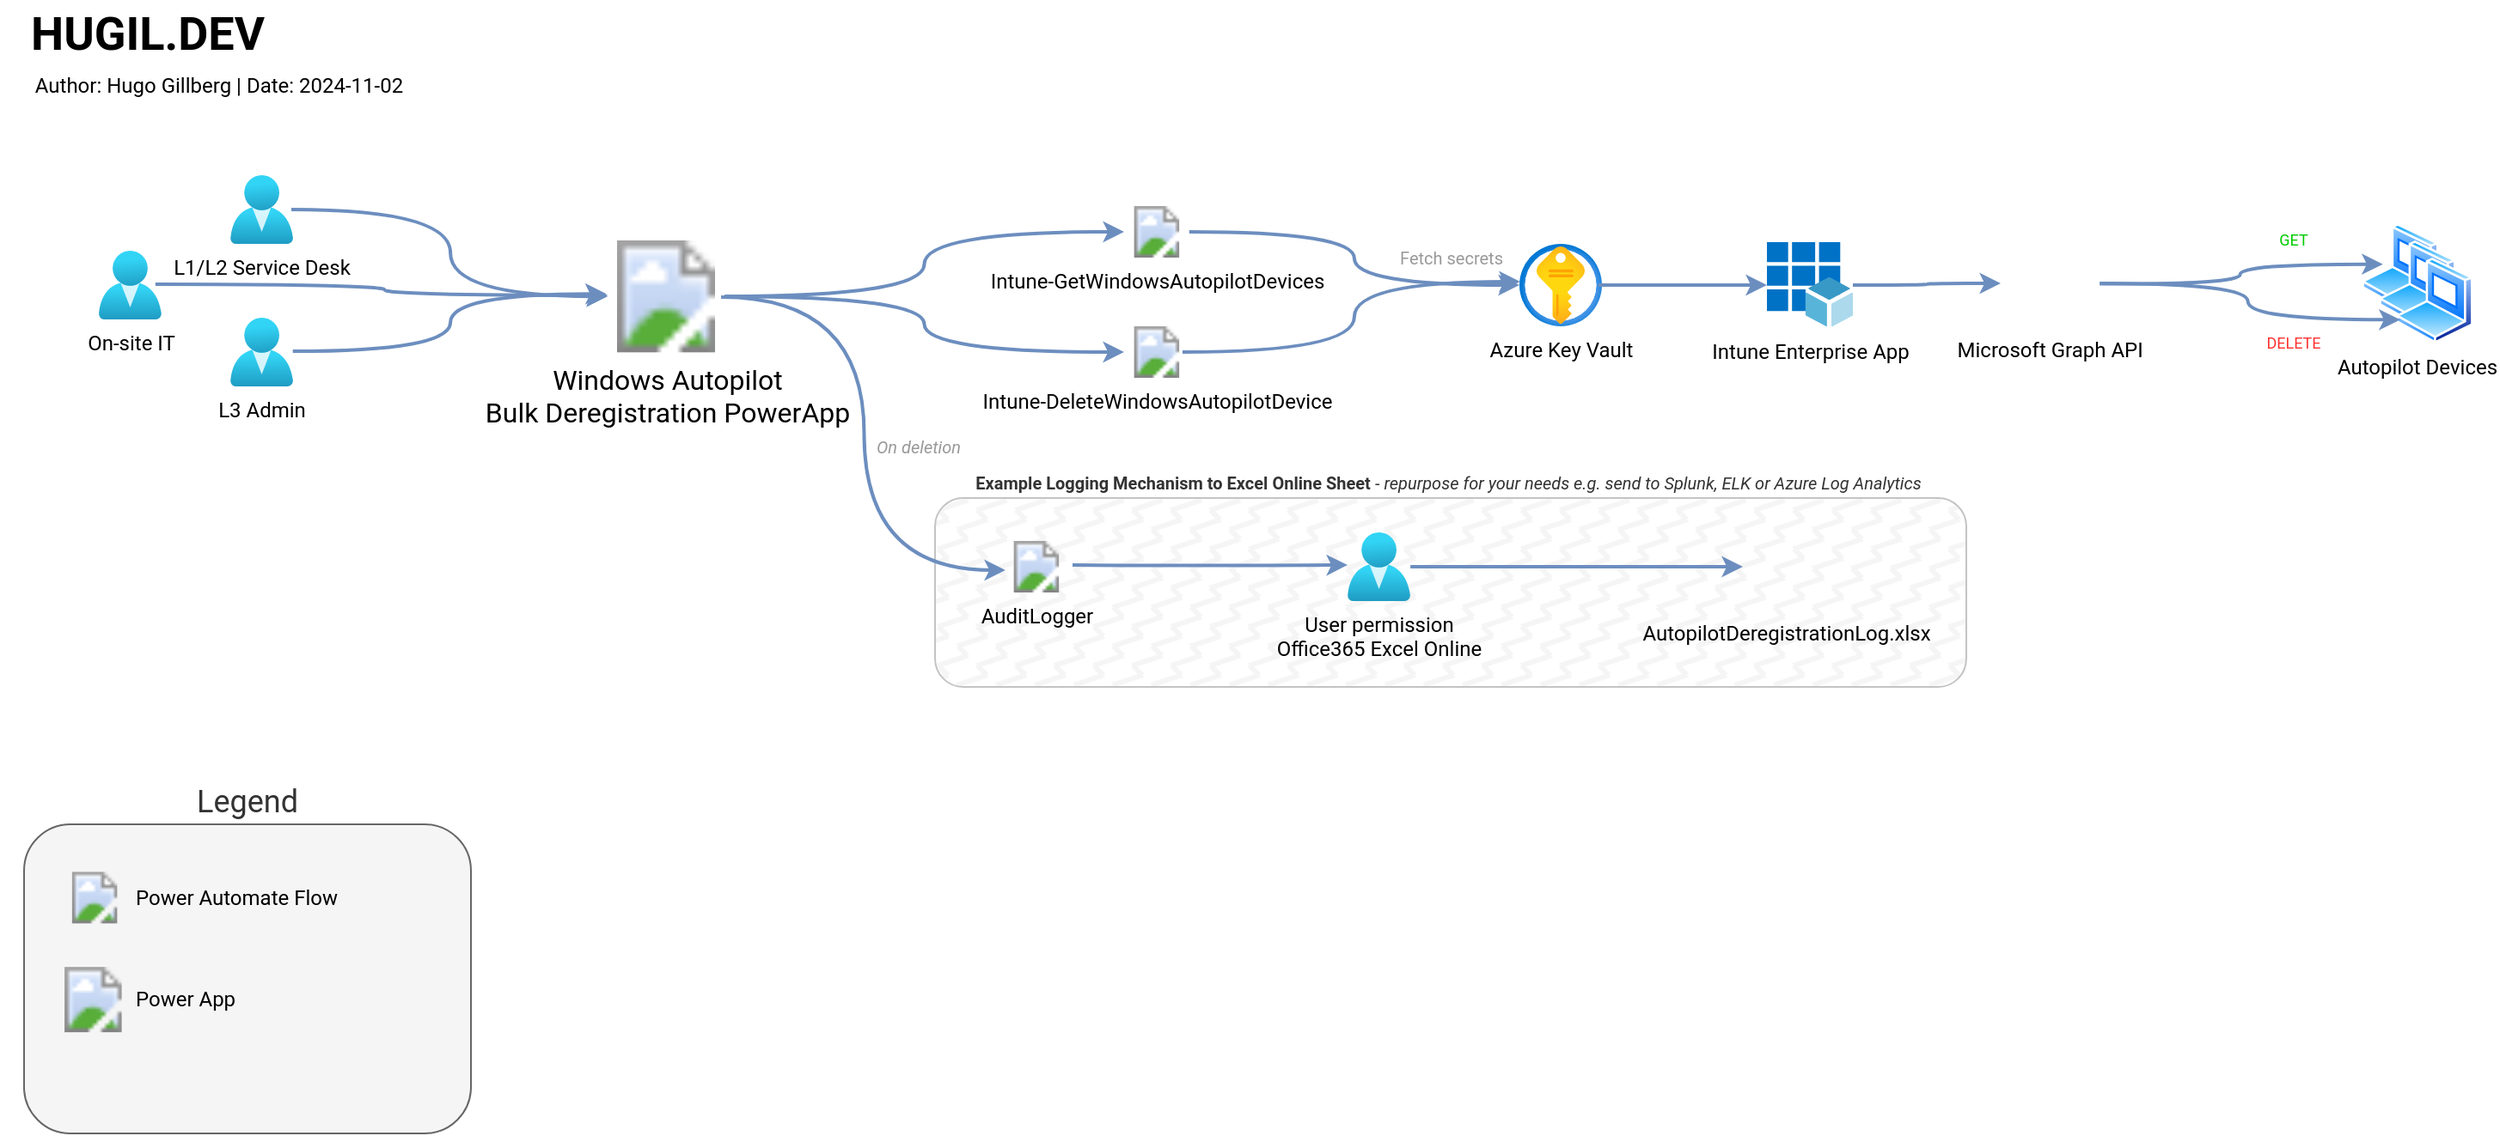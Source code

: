 <mxfile version="25.0.3">
  <diagram name="Page-1" id="zg5erqID-LCshBd-rlcx">
    <mxGraphModel dx="1392" dy="1872" grid="1" gridSize="10" guides="1" tooltips="1" connect="1" arrows="1" fold="1" page="1" pageScale="1" pageWidth="827" pageHeight="1169" math="0" shadow="0">
      <root>
        <mxCell id="0" />
        <mxCell id="1" parent="0" />
        <mxCell id="M4I9pePaIoWxUZszSjGP-32" value="&lt;b&gt;Example Logging Mechanism to Excel Online Sheet &lt;/b&gt;- &lt;i&gt;repurpose for your needs e.g. send to Splunk, ELK or Azure Log Analytics&lt;/i&gt;&amp;nbsp;" style="rounded=1;whiteSpace=wrap;html=1;fillColor=#f5f5f5;strokeColor=#C4C4C4;fontColor=#333333;fontFamily=Roboto;fontSource=https%3A%2F%2Ffonts.googleapis.com%2Fcss%3Ffamily%3DRoboto;labelBackgroundColor=none;labelPosition=center;verticalLabelPosition=top;align=center;verticalAlign=bottom;fontSize=10;fillStyle=zigzag-line;strokeWidth=1;" vertex="1" parent="1">
          <mxGeometry x="570" y="210" width="600" height="110" as="geometry" />
        </mxCell>
        <mxCell id="M4I9pePaIoWxUZszSjGP-1" value="&lt;span&gt;Windows Autopilot &lt;br&gt;Bulk Deregistration PowerApp&lt;/span&gt;" style="image;aspect=fixed;html=1;points=[];align=center;fontSize=16;image=img/lib/azure2/power_platform/PowerApps.svg;fontFamily=Roboto;fontSource=https%3A%2F%2Ffonts.googleapis.com%2Fcss%3Ffamily%3DRoboto;labelBackgroundColor=none;fontStyle=0" vertex="1" parent="1">
          <mxGeometry x="379.5" y="60" width="68" height="65.16" as="geometry" />
        </mxCell>
        <mxCell id="M4I9pePaIoWxUZszSjGP-2" value="L1/L2 Service Desk" style="image;aspect=fixed;html=1;points=[];align=center;fontSize=12;image=img/lib/azure2/identity/Users.svg;fontFamily=Roboto;fontSource=https%3A%2F%2Ffonts.googleapis.com%2Fcss%3Ffamily%3DRoboto;labelBackgroundColor=none;" vertex="1" parent="1">
          <mxGeometry x="160" y="22" width="36.57" height="40" as="geometry" />
        </mxCell>
        <mxCell id="M4I9pePaIoWxUZszSjGP-10" value="Autopilot Devices" style="group;labelPosition=center;verticalLabelPosition=bottom;align=center;verticalAlign=top;fontFamily=Roboto;fontSource=https%3A%2F%2Ffonts.googleapis.com%2Fcss%3Ffamily%3DRoboto;labelBackgroundColor=none;" vertex="1" connectable="0" parent="1">
          <mxGeometry x="1400" y="50" width="65" height="70" as="geometry" />
        </mxCell>
        <mxCell id="M4I9pePaIoWxUZszSjGP-7" value="" style="image;aspect=fixed;perimeter=ellipsePerimeter;html=1;align=center;shadow=0;dashed=0;spacingTop=3;image=img/lib/active_directory/laptop_client.svg;fontFamily=Roboto;fontSource=https%3A%2F%2Ffonts.googleapis.com%2Fcss%3Ffamily%3DRoboto;labelBackgroundColor=none;" vertex="1" parent="M4I9pePaIoWxUZszSjGP-10">
          <mxGeometry width="45" height="50" as="geometry" />
        </mxCell>
        <mxCell id="M4I9pePaIoWxUZszSjGP-8" value="" style="image;aspect=fixed;perimeter=ellipsePerimeter;html=1;align=center;shadow=0;dashed=0;spacingTop=3;image=img/lib/active_directory/laptop_client.svg;fontFamily=Roboto;fontSource=https%3A%2F%2Ffonts.googleapis.com%2Fcss%3Ffamily%3DRoboto;labelBackgroundColor=none;" vertex="1" parent="M4I9pePaIoWxUZszSjGP-10">
          <mxGeometry x="10" y="10" width="45" height="50" as="geometry" />
        </mxCell>
        <mxCell id="M4I9pePaIoWxUZszSjGP-9" value="" style="image;aspect=fixed;perimeter=ellipsePerimeter;html=1;align=center;shadow=0;dashed=0;spacingTop=3;image=img/lib/active_directory/laptop_client.svg;fontFamily=Roboto;fontSource=https%3A%2F%2Ffonts.googleapis.com%2Fcss%3Ffamily%3DRoboto;labelBackgroundColor=none;" vertex="1" parent="M4I9pePaIoWxUZszSjGP-10">
          <mxGeometry x="20" y="20" width="45" height="50" as="geometry" />
        </mxCell>
        <mxCell id="M4I9pePaIoWxUZszSjGP-13" value="On-site IT" style="image;aspect=fixed;html=1;points=[];align=center;fontSize=12;image=img/lib/azure2/identity/Users.svg;fontFamily=Roboto;fontSource=https%3A%2F%2Ffonts.googleapis.com%2Fcss%3Ffamily%3DRoboto;labelBackgroundColor=none;" vertex="1" parent="1">
          <mxGeometry x="83.43" y="66" width="36.57" height="40" as="geometry" />
        </mxCell>
        <mxCell id="M4I9pePaIoWxUZszSjGP-18" style="edgeStyle=orthogonalEdgeStyle;rounded=0;orthogonalLoop=1;jettySize=auto;html=1;curved=1;strokeWidth=2;fillColor=#dae8fc;strokeColor=#6c8ebf;fontFamily=Roboto;fontSource=https%3A%2F%2Ffonts.googleapis.com%2Fcss%3Ffamily%3DRoboto;labelBackgroundColor=none;" edge="1" parent="1" source="M4I9pePaIoWxUZszSjGP-15" target="M4I9pePaIoWxUZszSjGP-29">
          <mxGeometry relative="1" as="geometry">
            <mxPoint x="940" y="55" as="targetPoint" />
          </mxGeometry>
        </mxCell>
        <mxCell id="M4I9pePaIoWxUZszSjGP-15" value="Intune-GetWindowsAutopilotDevices" style="image;aspect=fixed;html=1;points=[];align=center;fontSize=12;image=img/lib/azure2/power_platform/PowerAutomate.svg;fontFamily=Roboto;fontSource=https%3A%2F%2Ffonts.googleapis.com%2Fcss%3Ffamily%3DRoboto;labelBackgroundColor=none;" vertex="1" parent="1">
          <mxGeometry x="680" y="40" width="37.89" height="30" as="geometry" />
        </mxCell>
        <mxCell id="M4I9pePaIoWxUZszSjGP-16" value="Intune-DeleteWindowsAutopilotDevice" style="image;aspect=fixed;html=1;points=[];align=center;fontSize=12;image=img/lib/azure2/power_platform/PowerAutomate.svg;fontFamily=Roboto;fontSource=https%3A%2F%2Ffonts.googleapis.com%2Fcss%3Ffamily%3DRoboto;labelBackgroundColor=none;" vertex="1" parent="1">
          <mxGeometry x="680" y="110" width="37.89" height="30" as="geometry" />
        </mxCell>
        <mxCell id="M4I9pePaIoWxUZszSjGP-17" value="AuditLogger" style="image;aspect=fixed;html=1;points=[];align=center;fontSize=12;image=img/lib/azure2/power_platform/PowerAutomate.svg;fontFamily=Roboto;fontSource=https%3A%2F%2Ffonts.googleapis.com%2Fcss%3Ffamily%3DRoboto;labelBackgroundColor=none;" vertex="1" parent="1">
          <mxGeometry x="610" y="235" width="37.89" height="30" as="geometry" />
        </mxCell>
        <mxCell id="M4I9pePaIoWxUZszSjGP-19" value="Fetch secrets" style="edgeStyle=orthogonalEdgeStyle;rounded=0;orthogonalLoop=1;jettySize=auto;html=1;curved=1;strokeWidth=2;fillColor=#dae8fc;strokeColor=#6c8ebf;exitX=0.897;exitY=0.5;exitDx=0;exitDy=0;exitPerimeter=0;entryX=0.009;entryY=0.458;entryDx=0;entryDy=0;entryPerimeter=0;fontFamily=Roboto;fontSource=https%3A%2F%2Ffonts.googleapis.com%2Fcss%3Ffamily%3DRoboto;labelBackgroundColor=none;fontSize=10;fontStyle=0;fontColor=#999999;" edge="1" parent="1" source="M4I9pePaIoWxUZszSjGP-16" target="M4I9pePaIoWxUZszSjGP-29">
          <mxGeometry x="0.659" y="14" relative="1" as="geometry">
            <mxPoint x="728" y="65" as="sourcePoint" />
            <mxPoint x="940" y="54" as="targetPoint" />
            <mxPoint as="offset" />
          </mxGeometry>
        </mxCell>
        <mxCell id="M4I9pePaIoWxUZszSjGP-20" value="User permission&lt;br&gt;Office365 Excel Online" style="image;aspect=fixed;html=1;points=[];align=center;fontSize=12;image=img/lib/azure2/identity/Users.svg;fontFamily=Roboto;fontSource=https%3A%2F%2Ffonts.googleapis.com%2Fcss%3Ffamily%3DRoboto;labelBackgroundColor=none;" vertex="1" parent="1">
          <mxGeometry x="810" y="230" width="36.57" height="40" as="geometry" />
        </mxCell>
        <mxCell id="M4I9pePaIoWxUZszSjGP-21" value="AutopilotDeregistrationLog.xlsx" style="shape=image;html=1;verticalAlign=top;verticalLabelPosition=bottom;labelBackgroundColor=none;imageAspect=0;aspect=fixed;image=https://cdn3.iconfinder.com/data/icons/document-icons-2/30/647702-excel-128.png;fontFamily=Roboto;fontSource=https%3A%2F%2Ffonts.googleapis.com%2Fcss%3Ffamily%3DRoboto;" vertex="1" parent="1">
          <mxGeometry x="1040" y="225" width="50" height="50" as="geometry" />
        </mxCell>
        <mxCell id="M4I9pePaIoWxUZszSjGP-22" style="edgeStyle=orthogonalEdgeStyle;rounded=0;orthogonalLoop=1;jettySize=auto;html=1;curved=1;strokeWidth=2;fillColor=#dae8fc;strokeColor=#6c8ebf;entryX=0;entryY=0.475;entryDx=0;entryDy=0;entryPerimeter=0;fontFamily=Roboto;fontSource=https%3A%2F%2Ffonts.googleapis.com%2Fcss%3Ffamily%3DRoboto;labelBackgroundColor=none;" edge="1" parent="1" target="M4I9pePaIoWxUZszSjGP-20">
          <mxGeometry relative="1" as="geometry">
            <mxPoint x="650" y="249" as="sourcePoint" />
            <mxPoint x="880" y="119" as="targetPoint" />
          </mxGeometry>
        </mxCell>
        <mxCell id="M4I9pePaIoWxUZszSjGP-23" style="edgeStyle=orthogonalEdgeStyle;rounded=0;orthogonalLoop=1;jettySize=auto;html=1;curved=1;strokeWidth=2;fillColor=#dae8fc;strokeColor=#6c8ebf;entryX=0;entryY=0.5;entryDx=0;entryDy=0;fontFamily=Roboto;fontSource=https%3A%2F%2Ffonts.googleapis.com%2Fcss%3Ffamily%3DRoboto;labelBackgroundColor=none;" edge="1" parent="1" source="M4I9pePaIoWxUZszSjGP-20" target="M4I9pePaIoWxUZszSjGP-21">
          <mxGeometry relative="1" as="geometry">
            <mxPoint x="910" y="250" as="sourcePoint" />
            <mxPoint x="880" y="259" as="targetPoint" />
          </mxGeometry>
        </mxCell>
        <mxCell id="M4I9pePaIoWxUZszSjGP-25" style="edgeStyle=orthogonalEdgeStyle;rounded=0;orthogonalLoop=1;jettySize=auto;html=1;curved=1;strokeWidth=2;fillColor=#dae8fc;strokeColor=#6c8ebf;fontFamily=Roboto;fontSource=https%3A%2F%2Ffonts.googleapis.com%2Fcss%3Ffamily%3DRoboto;labelBackgroundColor=none;" edge="1" parent="1" source="M4I9pePaIoWxUZszSjGP-1" target="M4I9pePaIoWxUZszSjGP-15">
          <mxGeometry relative="1" as="geometry">
            <mxPoint x="420" y="40.32" as="sourcePoint" />
            <mxPoint x="642" y="40.32" as="targetPoint" />
          </mxGeometry>
        </mxCell>
        <mxCell id="M4I9pePaIoWxUZszSjGP-26" style="edgeStyle=orthogonalEdgeStyle;rounded=0;orthogonalLoop=1;jettySize=auto;html=1;curved=1;strokeWidth=2;fillColor=#dae8fc;strokeColor=#6c8ebf;fontFamily=Roboto;fontSource=https%3A%2F%2Ffonts.googleapis.com%2Fcss%3Ffamily%3DRoboto;labelBackgroundColor=none;" edge="1" parent="1" source="M4I9pePaIoWxUZszSjGP-1" target="M4I9pePaIoWxUZszSjGP-16">
          <mxGeometry relative="1" as="geometry">
            <mxPoint x="438" y="113" as="sourcePoint" />
            <mxPoint x="690" y="65" as="targetPoint" />
          </mxGeometry>
        </mxCell>
        <mxCell id="M4I9pePaIoWxUZszSjGP-27" value="On deletion" style="edgeStyle=orthogonalEdgeStyle;rounded=0;orthogonalLoop=1;jettySize=auto;html=1;curved=1;strokeWidth=2;fillColor=#dae8fc;strokeColor=#6c8ebf;exitX=0.971;exitY=0.506;exitDx=0;exitDy=0;exitPerimeter=0;entryX=0.026;entryY=0.567;entryDx=0;entryDy=0;entryPerimeter=0;fontFamily=Roboto;fontSource=https%3A%2F%2Ffonts.googleapis.com%2Fcss%3Ffamily%3DRoboto;labelBackgroundColor=none;fontStyle=2;fontSize=10;fontColor=#999999;" edge="1" parent="1" source="M4I9pePaIoWxUZszSjGP-1" target="M4I9pePaIoWxUZszSjGP-17">
          <mxGeometry x="0.049" y="31" relative="1" as="geometry">
            <mxPoint x="438" y="113" as="sourcePoint" />
            <mxPoint x="690" y="135" as="targetPoint" />
            <mxPoint as="offset" />
          </mxGeometry>
        </mxCell>
        <mxCell id="M4I9pePaIoWxUZszSjGP-28" value="Intune Enterprise App" style="image;sketch=0;aspect=fixed;html=1;points=[];align=center;fontSize=12;image=img/lib/mscae/App_Registrations.svg;fontFamily=Roboto;fontSource=https%3A%2F%2Ffonts.googleapis.com%2Fcss%3Ffamily%3DRoboto;labelBackgroundColor=none;" vertex="1" parent="1">
          <mxGeometry x="1054" y="61" width="50" height="50" as="geometry" />
        </mxCell>
        <mxCell id="M4I9pePaIoWxUZszSjGP-29" value="Azure Key Vault" style="image;aspect=fixed;html=1;points=[];align=center;fontSize=12;image=img/lib/azure2/security/Key_Vaults.svg;fontFamily=Roboto;fontSource=https%3A%2F%2Ffonts.googleapis.com%2Fcss%3Ffamily%3DRoboto;labelBackgroundColor=none;" vertex="1" parent="1">
          <mxGeometry x="910" y="62" width="48" height="48" as="geometry" />
        </mxCell>
        <mxCell id="M4I9pePaIoWxUZszSjGP-31" style="edgeStyle=orthogonalEdgeStyle;rounded=0;orthogonalLoop=1;jettySize=auto;html=1;curved=1;strokeWidth=2;fillColor=#dae8fc;strokeColor=#6c8ebf;exitX=0.958;exitY=0.5;exitDx=0;exitDy=0;exitPerimeter=0;fontFamily=Roboto;fontSource=https%3A%2F%2Ffonts.googleapis.com%2Fcss%3Ffamily%3DRoboto;labelBackgroundColor=none;" edge="1" parent="1" source="M4I9pePaIoWxUZszSjGP-29" target="M4I9pePaIoWxUZszSjGP-28">
          <mxGeometry relative="1" as="geometry">
            <mxPoint x="780" y="9.32" as="sourcePoint" />
            <mxPoint x="972" y="40.32" as="targetPoint" />
          </mxGeometry>
        </mxCell>
        <mxCell id="M4I9pePaIoWxUZszSjGP-35" value="" style="group" vertex="1" connectable="0" parent="1">
          <mxGeometry x="40" y="400" width="260" height="180" as="geometry" />
        </mxCell>
        <mxCell id="M4I9pePaIoWxUZszSjGP-34" value="&lt;font style=&quot;font-size: 18px;&quot;&gt;Legend&lt;/font&gt;" style="rounded=1;whiteSpace=wrap;html=1;fillColor=#f5f5f5;strokeColor=#666666;fontColor=#333333;labelPosition=center;verticalLabelPosition=top;align=center;verticalAlign=bottom;fontFamily=Roboto;fontSource=https%3A%2F%2Ffonts.googleapis.com%2Fcss%3Ffamily%3DRoboto;labelBackgroundColor=none;" vertex="1" parent="M4I9pePaIoWxUZszSjGP-35">
          <mxGeometry width="260" height="180" as="geometry" />
        </mxCell>
        <mxCell id="M4I9pePaIoWxUZszSjGP-33" value="&amp;nbsp;Power Automate Flow" style="image;aspect=fixed;html=1;points=[];align=left;fontSize=12;image=img/lib/azure2/power_platform/PowerAutomate.svg;labelPosition=right;verticalLabelPosition=middle;verticalAlign=middle;fontFamily=Roboto;fontSource=https%3A%2F%2Ffonts.googleapis.com%2Fcss%3Ffamily%3DRoboto;labelBackgroundColor=none;" vertex="1" parent="M4I9pePaIoWxUZszSjGP-35">
          <mxGeometry x="22.11" y="27.692" width="37.89" height="30" as="geometry" />
        </mxCell>
        <mxCell id="M4I9pePaIoWxUZszSjGP-48" value="&amp;nbsp;Power App" style="image;aspect=fixed;html=1;points=[];align=left;fontSize=12;image=img/lib/azure2/power_platform/PowerApps.svg;fontFamily=Roboto;fontSource=https%3A%2F%2Ffonts.googleapis.com%2Fcss%3Ffamily%3DRoboto;labelBackgroundColor=none;fontStyle=0;labelPosition=right;verticalLabelPosition=middle;verticalAlign=middle;" vertex="1" parent="M4I9pePaIoWxUZszSjGP-35">
          <mxGeometry x="20.34" y="83.077" width="39.66" height="38" as="geometry" />
        </mxCell>
        <mxCell id="M4I9pePaIoWxUZszSjGP-37" style="edgeStyle=orthogonalEdgeStyle;rounded=0;orthogonalLoop=1;jettySize=auto;html=1;curved=1;strokeWidth=2;fillColor=#dae8fc;strokeColor=#6c8ebf;fontFamily=Roboto;fontSource=https%3A%2F%2Ffonts.googleapis.com%2Fcss%3Ffamily%3DRoboto;labelBackgroundColor=none;exitX=0.971;exitY=0.5;exitDx=0;exitDy=0;exitPerimeter=0;" edge="1" parent="1" source="M4I9pePaIoWxUZszSjGP-2" target="M4I9pePaIoWxUZszSjGP-1">
          <mxGeometry relative="1" as="geometry">
            <mxPoint x="457" y="103" as="sourcePoint" />
            <mxPoint x="690" y="65" as="targetPoint" />
          </mxGeometry>
        </mxCell>
        <mxCell id="M4I9pePaIoWxUZszSjGP-38" style="edgeStyle=orthogonalEdgeStyle;rounded=0;orthogonalLoop=1;jettySize=auto;html=1;curved=1;strokeWidth=2;fillColor=#dae8fc;strokeColor=#6c8ebf;fontFamily=Roboto;fontSource=https%3A%2F%2Ffonts.googleapis.com%2Fcss%3Ffamily%3DRoboto;labelBackgroundColor=none;exitX=0.902;exitY=0.488;exitDx=0;exitDy=0;exitPerimeter=0;entryX=0.002;entryY=0.491;entryDx=0;entryDy=0;entryPerimeter=0;" edge="1" parent="1" source="M4I9pePaIoWxUZszSjGP-13" target="M4I9pePaIoWxUZszSjGP-1">
          <mxGeometry relative="1" as="geometry">
            <mxPoint x="66.5" y="150" as="sourcePoint" />
            <mxPoint x="289.5" y="183" as="targetPoint" />
          </mxGeometry>
        </mxCell>
        <mxCell id="M4I9pePaIoWxUZszSjGP-39" style="edgeStyle=orthogonalEdgeStyle;rounded=0;orthogonalLoop=1;jettySize=auto;html=1;curved=1;strokeWidth=2;fillColor=#dae8fc;strokeColor=#6c8ebf;fontFamily=Roboto;fontSource=https%3A%2F%2Ffonts.googleapis.com%2Fcss%3Ffamily%3DRoboto;labelBackgroundColor=none;" edge="1" parent="1" source="M4I9pePaIoWxUZszSjGP-28" target="M4I9pePaIoWxUZszSjGP-40">
          <mxGeometry relative="1" as="geometry">
            <mxPoint x="1150" y="85.58" as="sourcePoint" />
            <mxPoint x="1190" y="86" as="targetPoint" />
          </mxGeometry>
        </mxCell>
        <mxCell id="M4I9pePaIoWxUZszSjGP-40" value="Microsoft Graph API" style="shape=image;verticalLabelPosition=bottom;labelBackgroundColor=default;verticalAlign=top;aspect=fixed;imageAspect=0;image=https://www.drupal.org/files/project-images/Graph%20API%20logo.png;fontFamily=Roboto;fontSource=https%3A%2F%2Ffonts.googleapis.com%2Fcss%3Ffamily%3DRoboto;" vertex="1" parent="1">
          <mxGeometry x="1190" y="60" width="57.66" height="50" as="geometry" />
        </mxCell>
        <mxCell id="M4I9pePaIoWxUZszSjGP-42" value="GET" style="edgeStyle=orthogonalEdgeStyle;rounded=0;orthogonalLoop=1;jettySize=auto;html=1;curved=1;strokeWidth=2;fillColor=#dae8fc;strokeColor=#6c8ebf;fontFamily=Roboto;fontSource=https%3A%2F%2Ffonts.googleapis.com%2Fcss%3Ffamily%3DRoboto;labelBackgroundColor=none;entryX=0;entryY=0.25;entryDx=0;entryDy=0;fontSize=9;fontColor=#00CC00;" edge="1" parent="1" target="M4I9pePaIoWxUZszSjGP-8">
          <mxGeometry x="0.407" y="14" relative="1" as="geometry">
            <mxPoint x="1247.66" y="85.25" as="sourcePoint" />
            <mxPoint x="1333.66" y="84.25" as="targetPoint" />
            <mxPoint as="offset" />
          </mxGeometry>
        </mxCell>
        <mxCell id="M4I9pePaIoWxUZszSjGP-44" value="DELETE" style="edgeStyle=orthogonalEdgeStyle;rounded=0;orthogonalLoop=1;jettySize=auto;html=1;curved=1;strokeWidth=2;fillColor=#dae8fc;strokeColor=#6c8ebf;fontFamily=Roboto;fontSource=https%3A%2F%2Ffonts.googleapis.com%2Fcss%3Ffamily%3DRoboto;labelBackgroundColor=none;entryX=0;entryY=0.75;entryDx=0;entryDy=0;exitX=1;exitY=0.5;exitDx=0;exitDy=0;fontStyle=0;fontSize=9;fontColor=#FF3333;" edge="1" parent="1" source="M4I9pePaIoWxUZszSjGP-40" target="M4I9pePaIoWxUZszSjGP-9">
          <mxGeometry x="0.363" y="-14" relative="1" as="geometry">
            <mxPoint x="1257.66" y="95.25" as="sourcePoint" />
            <mxPoint x="1422" y="84" as="targetPoint" />
            <mxPoint as="offset" />
          </mxGeometry>
        </mxCell>
        <mxCell id="M4I9pePaIoWxUZszSjGP-45" value="L3 Admin" style="image;aspect=fixed;html=1;points=[];align=center;fontSize=12;image=img/lib/azure2/identity/Users.svg;fontFamily=Roboto;fontSource=https%3A%2F%2Ffonts.googleapis.com%2Fcss%3Ffamily%3DRoboto;labelBackgroundColor=none;" vertex="1" parent="1">
          <mxGeometry x="160" y="105" width="36.57" height="40" as="geometry" />
        </mxCell>
        <mxCell id="M4I9pePaIoWxUZszSjGP-47" style="edgeStyle=orthogonalEdgeStyle;rounded=0;orthogonalLoop=1;jettySize=auto;html=1;curved=1;strokeWidth=2;fillColor=#dae8fc;strokeColor=#6c8ebf;fontFamily=Roboto;fontSource=https%3A%2F%2Ffonts.googleapis.com%2Fcss%3Ffamily%3DRoboto;labelBackgroundColor=none;exitX=0.994;exitY=0.488;exitDx=0;exitDy=0;exitPerimeter=0;entryX=-0.01;entryY=0.478;entryDx=0;entryDy=0;entryPerimeter=0;" edge="1" parent="1" source="M4I9pePaIoWxUZszSjGP-45" target="M4I9pePaIoWxUZszSjGP-1">
          <mxGeometry relative="1" as="geometry">
            <mxPoint x="163" y="155" as="sourcePoint" />
            <mxPoint x="390" y="102" as="targetPoint" />
          </mxGeometry>
        </mxCell>
        <UserObject label="&lt;font face=&quot;Roboto&quot; data-font-src=&quot;https://fonts.googleapis.com/css?family=Roboto&quot; style=&quot;font-size: 27px;&quot;&gt;HUGIL.DEV&lt;/font&gt;" link="https://hugil.dev" linkTarget="_blank" id="M4I9pePaIoWxUZszSjGP-50">
          <mxCell style="text;html=1;align=center;verticalAlign=middle;whiteSpace=wrap;rounded=0;fontStyle=1" vertex="1" parent="1">
            <mxGeometry x="26.57" y="-80" width="170" height="40" as="geometry" />
          </mxCell>
        </UserObject>
        <mxCell id="M4I9pePaIoWxUZszSjGP-52" value="&lt;font face=&quot;Roboto&quot; data-font-src=&quot;https://fonts.googleapis.com/css?family=Roboto&quot; style=&quot;font-weight: normal;&quot;&gt;Author: Hugo Gillberg | Date: 2024-11-02&lt;/font&gt;" style="text;html=1;align=center;verticalAlign=middle;whiteSpace=wrap;rounded=0;fontStyle=1" vertex="1" parent="1">
          <mxGeometry x="36.57" y="-40" width="233.43" height="20" as="geometry" />
        </mxCell>
      </root>
    </mxGraphModel>
  </diagram>
</mxfile>
